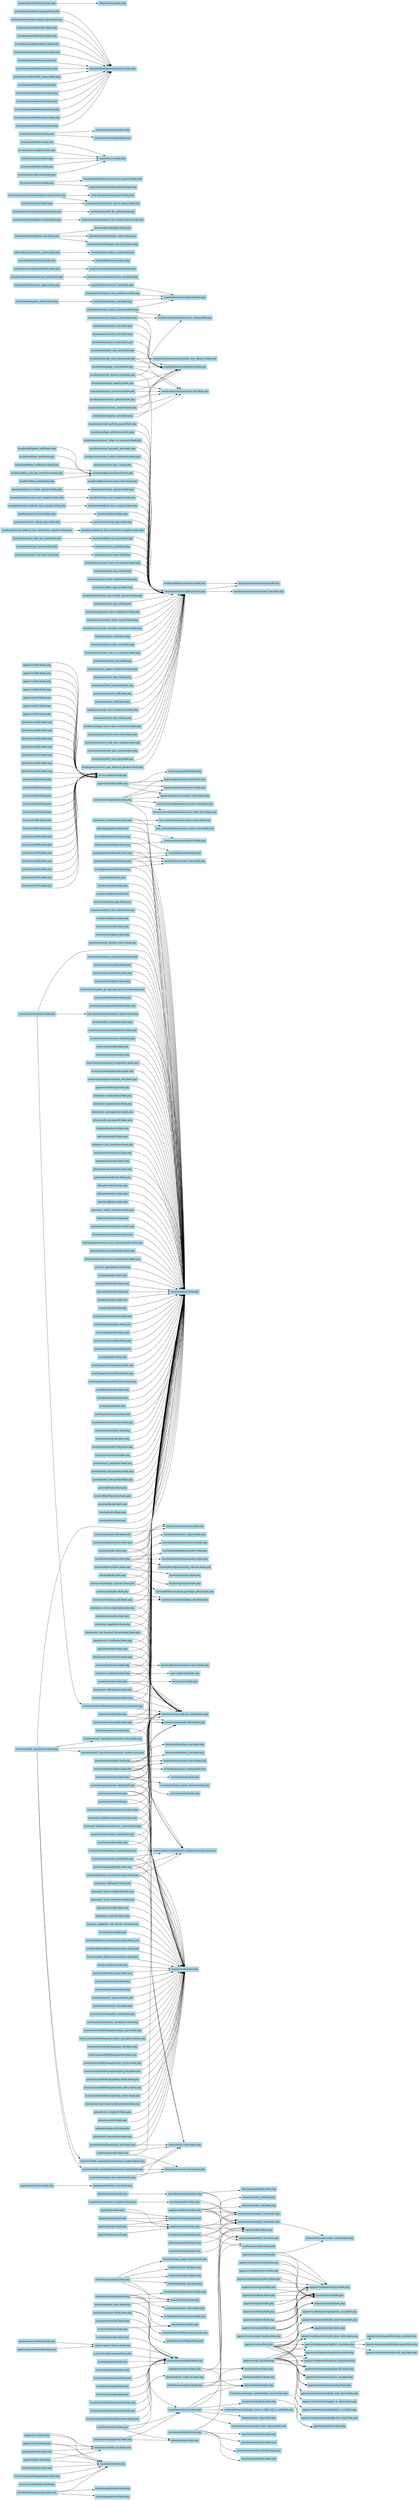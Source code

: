digraph G {
    rankdir=LR;
    node [shape=box, style=filled, color=lightblue];
    "app/auth/bkcode.blade.php" -> "elements/auth/logo_tsa.blade.php";
    "app/auth/bkcode.blade.php" -> "layouts/auth.blade.php";
    "app/auth/g2fa.blade.php" -> "elements/auth/logo_tsa.blade.php";
    "app/auth/g2fa.blade.php" -> "layouts/auth.blade.php";
    "app/auth/forget.blade.php" -> "app/layouts/auth.blade.php";
    "app/auth/forget.blade.php" -> "elements/auth/logo.blade.php";
    "app/auth/signup.blade.php" -> "app/layouts/auth.blade.php";
    "app/auth/tsa.blade.php" -> "elements/auth/logo_tsa.blade.php";
    "app/auth/tsa.blade.php" -> "layouts/auth.blade.php";
    "app/auth/ip.blade.php" -> "app/layouts/auth.blade.php";
    "app/auth/ip.blade.php" -> "elements/auth/logo.blade.php";
    "app/auth/email.blade.php" -> "elements/auth/logo_tsa.blade.php";
    "app/auth/email.blade.php" -> "layouts/auth.blade.php";
    "app/auth/login.blade.php" -> "app/layouts/auth.blade.php";
    "app/auth/login.blade.php" -> "elements/auth/logo.blade.php";
    "app/receptionUrl/block.blade.php" -> "app/receptionUrl/base.blade.php";
    "app/receptionUrl/checkin.blade.php" -> "app/receptionUrl/base.blade.php";
    "app/receptionUrl/base.blade.php" -> "common/layouts/blank.blade.php";
    "app/elements/footer.blade.php" -> "app/elements/footer_isms.blade.php";
    "app/receipt/index.blade.php" -> "app/receipt/element/receipt.blade.php";
    "app/receipt/index.blade.php" -> "app/receipt/element/invoice.blade.php";
    "app/receipt/index.blade.php" -> "app/receipt/element/custom_ticket.blade.php";
    "app/receipt/index.blade.php" -> "common/layouts/pdf.blade.php";
    "app/layouts/auth.blade.php" -> "common/elements/faq_bot.blade.php";
    "app/layouts/auth.blade.php" -> "common/elements/gtm_head.blade.php";
    "app/layouts/auth.blade.php" -> "common/elements/gtm_body.blade.php";
    "app/layouts/auth.blade.php" -> "elements/flash.blade.php";
    "app/layouts/service.blade.php" -> "elements/footer.blade.php";
    "app/layouts/service.blade.php" -> "elements/header.blade.php";
    "app/layouts/service.blade.php" -> "common/elements/faq_bot.blade.php";
    "app/layouts/service.blade.php" -> "elements/flash.blade.php";
    "app/layouts/default.blade.php" -> "common/elements/gtm_head.blade.php";
    "app/layouts/default.blade.php" -> "common/elements/gtm_body.blade.php";
    "app/layouts/default.blade.php" -> "elements/footer_old.blade.php";
    "app/layouts/default.blade.php" -> "elements/flash.blade.php";
    "app/layouts/default.blade.php" -> "elements/header_old.blade.php";
    "app/layouts/default.blade.php" -> "common/elements/faq_bot.blade.php";
    "app/errors/404.blade.php" -> "errors::minimal.blade.php";
    "app/errors/500.blade.php" -> "errors::minimal.blade.php";
    "app/errors/403.blade.php" -> "errors::minimal.blade.php";
    "app/errors/429.blade.php" -> "errors::minimal.blade.php";
    "app/errors/419.blade.php" -> "errors::minimal.blade.php";
    "app/errors/401.blade.php" -> "errors::minimal.blade.php";
    "app/errors/503.blade.php" -> "errors::minimal.blade.php";
    "app/service/company.blade.php" -> "app/service/elements/style.blade.php";
    "app/service/company.blade.php" -> "layouts/service.blade.php";
    "app/service/top.blade.php" -> "app/service/elements/top/first_view.blade.php";
    "app/service/top.blade.php" -> "app/service/elements/top/function.blade.php";
    "app/service/top.blade.php" -> "app/service/elements/btn/btn_band_blue.blade.php";
    "app/service/top.blade.php" -> "app/service/elements/top/case_study.blade.php";
    "app/service/top.blade.php" -> "app/service/elements/top/logo_list.blade.php";
    "app/service/top.blade.php" -> "app/service/elements/top/can_do.blade.php";
    "app/service/top.blade.php" -> "app/service/elements/top/faq.blade.php";
    "app/service/top.blade.php" -> "app/service/video.blade.php";
    "app/service/top.blade.php" -> "app/service/elements/btn/btn_band_white.blade.php";
    "app/service/top.blade.php" -> "app/service/elements/top/industry_case.blade.php";
    "app/service/top.blade.php" -> "layouts/service.blade.php";
    "app/service/lp_top.blade.php" -> "app/service/elements/top/first_view.blade.php";
    "app/service/lp_top.blade.php" -> "app/service/elements/top/function.blade.php";
    "app/service/lp_top.blade.php" -> "app/service/elements/top/lp/e_ve_detail.blade.php";
    "app/service/lp_top.blade.php" -> "app/service/elements/top/case_study.blade.php";
    "app/service/lp_top.blade.php" -> "app/service/elements/top/lp/about_e_ve.blade.php";
    "app/service/lp_top.blade.php" -> "app/service/elements/top/logo_list.blade.php";
    "app/service/lp_top.blade.php" -> "app/service/elements/top/can_do.blade.php";
    "app/service/lp_top.blade.php" -> "app/service/elements/top/faq.blade.php";
    "app/service/lp_top.blade.php" -> "app/service/video.blade.php";
    "app/service/lp_top.blade.php" -> "app/service/elements/top/lp/lpb_free_trial.blade.php";
    "app/service/lp_top.blade.php" -> "app/service/elements/top/lp/lp_style_sheet.blade.php";
    "app/service/lp_top.blade.php" -> "app/service/elements/btn/btn_band_white.blade.php";
    "app/service/lp_top.blade.php" -> "layouts/service.blade.php";
    "app/service/about.blade.php" -> "app/service/elements/style.blade.php";
    "app/service/about.blade.php" -> "layouts/service.blade.php";
    "app/service/about.blade.php" -> "elements/security.blade.php";
    "app/service/security.blade.php" -> "app/service/elements/style.blade.php";
    "app/service/security.blade.php" -> "layouts/service.blade.php";
    "app/service/security.blade.php" -> "elements/security.blade.php";
    "app/service/privacy.blade.php" -> "app/service/elements/style.blade.php";
    "app/service/privacy.blade.php" -> "layouts/service.blade.php";
    "app/service/privacy.blade.php" -> "common/elements/cookie_consent.blade.php";
    "app/service/document_thanks.blade.php" -> "layouts/service.blade.php";
    "app/service/tokutei.blade.php" -> "app/service/elements/style.blade.php";
    "app/service/tokutei.blade.php" -> "layouts/service.blade.php";
    "app/service/sitemap.blade.php" -> "layouts/default.blade.php";
    "app/service/price.blade.php" -> "app/service/elements/style.blade.php";
    "app/service/price.blade.php" -> "layouts/service.blade.php";
    "app/service/terms.blade.php" -> "app/service/elements/style.blade.php";
    "app/service/terms.blade.php" -> "layouts/service.blade.php";
    "app/service/securityPolicy.blade.php" -> "app/service/elements/style.blade.php";
    "app/service/securityPolicy.blade.php" -> "layouts/service.blade.php";
    "app/service/inquiry/index.blade.php" -> "app/service/elements/style.blade.php";
    "app/service/inquiry/index.blade.php" -> "layouts/service.blade.php";
    "app/service/inquiry/complete.blade.php" -> "app/service/elements/style.blade.php";
    "app/service/inquiry/complete.blade.php" -> "layouts/service.blade.php";
    "app/service/elements/top/first_view.blade.php" -> "app/service/elements/form/sign_up.blade.php";
    "app/service/elements/top/first_view.blade.php" -> "app/service/elements/form/document.blade.php";
    "app/service/elements/top/first_view.blade.php" -> "app/service/elements/top/scroll_logo.blade.php";
    "emails/other/event_inquiry_customer.blade.php" -> "emails/other/layouts/default.blade.php";
    "emails/other/event_inquiry_customer.blade.php" -> "emails/common/elements/event_inquiry.blade.php";
    "emails/other/document_user.blade.php" -> "emails/other/layouts/default.blade.php";
    "emails/other/reception_rep_notification.blade.php" -> "emails/other/layouts/default.blade.php";
    "emails/other/inquiry_user.blade.php" -> "emails/other/layouts/default.blade.php";
    "emails/admin/update_card.blade.php" -> "emails/admin/elements/user_info.blade.php";
    "emails/admin/update_card.blade.php" -> "emails/admin/layouts/default.blade.php";
    "emails/admin/user_change_payment.blade.php" -> "emails/user/change_payment.blade.php";
    "emails/admin/only_send_admin.blade.php" -> "emails/admin/elements/operation_user_{$type}.blade.php";
    "emails/admin/only_send_admin.blade.php" -> "emails/admin/elements/user_info.blade.php";
    "emails/admin/only_send_admin.blade.php" -> "emails/admin/layouts/default.blade.php";
    "emails/admin/user_sms_mail_complete.blade.php" -> "emails/user/sms_mail_complete.blade.php";
    "emails/admin/user_delivery_line_complete.blade.php" -> "emails/user/delivery_line_complete.blade.php";
    "emails/admin/user_leave.blade.php" -> "emails/user/leave.blade.php";
    "emails/admin/user_change_plan.blade.php" -> "emails/user/change_plan.blade.php";
    "emails/admin/delete_user.blade.php" -> "emails/admin/layouts/default.blade.php";
    "emails/admin/restart_plan.blade.php" -> "emails/admin/layouts/default.blade.php";
    "emails/admin/user_delivery_line_reservation_complete.blade.php" -> "emails/user/delivery_line_reservation_complete.blade.php";
    "emails/admin/event_inquiry_admin.blade.php" -> "emails/common/elements/event_inquiry.blade.php";
    "emails/admin/event_inquiry_admin.blade.php" -> "emails/admin/layouts/default.blade.php";
    "emails/admin/document_admin.blade.php" -> "emails/other/document_user.blade.php";
    "emails/admin/page_created.blade.php" -> "emails/admin/elements/user_info.blade.php";
    "emails/admin/page_created.blade.php" -> "emails/admin/layouts/default.blade.php";
    "emails/admin/user_add_sms_point.blade.php" -> "emails/user/add_sms_point.blade.php";
    "emails/admin/event_create.blade.php" -> "emails/admin/layouts/default.blade.php";
    "emails/admin/page_updated.blade.php" -> "emails/admin/elements/user_info.blade.php";
    "emails/admin/page_updated.blade.php" -> "emails/admin/layouts/default.blade.php";
    "emails/admin/user_created.blade.php" -> "emails/user/new_user.blade.php";
    "emails/admin/start_stop_plan.blade.php" -> "emails/admin/layouts/default.blade.php";
    "emails/admin/user_start_plan.blade.php" -> "emails/user/start_plan.blade.php";
    "emails/admin/user_conversion.blade.php" -> "emails/admin/elements/user_info.blade.php";
    "emails/admin/user_conversion.blade.php" -> "emails/admin/layouts/default.blade.php";
    "emails/admin/account_updated.blade.php" -> "emails/admin/elements/user_info.blade.php";
    "emails/admin/account_updated.blade.php" -> "emails/admin/layouts/default.blade.php";
    "emails/admin/conversion_created.blade.php" -> "emails/admin/elements/user_info.blade.php";
    "emails/admin/conversion_created.blade.php" -> "emails/admin/layouts/default.blade.php";
    "emails/admin/inquiry_admin.blade.php" -> "emails/other/inquiry_user.blade.php";
    "emails/user/delivery_line_reservation_complete.blade.php" -> "emails/user/layouts/default.blade.php";
    "emails/user/customer_gmo_uncompleted.blade.php" -> "emails/user/layouts/default.blade.php";
    "emails/user/trial_step_4.blade.php" -> "emails/user/layouts/default.blade.php";
    "emails/user/auto_entry_notification.blade.php" -> "emails/user/layouts/default.blade.php";
    "emails/user/allow_login_ip.blade.php" -> "emails/user/layouts/default.blade.php";
    "emails/user/add_sms_point.blade.php" -> "emails/user/layouts/default.blade.php";
    "emails/user/new_user.blade.php" -> "emails/user/layouts/default.blade.php";
    "emails/user/customer_gmo_instant_payment.blade.php" -> "emails/user/layouts/default.blade.php";
    "emails/user/start_plan.blade.php" -> "emails/user/layouts/default.blade.php";
    "emails/user/trial_step_2.blade.php" -> "emails/user/layouts/default.blade.php";
    "emails/user/payment_error_notification.blade.php" -> "emails/user/layouts/default.blade.php";
    "emails/user/change_plan.blade.php" -> "emails/user/layouts/default.blade.php";
    "emails/user/customer_stripe_expired.blade.php" -> "emails/user/layouts/default.blade.php";
    "emails/user/customer_canceled_notification.blade.php" -> "emails/user/layouts/default.blade.php";
    "emails/user/tsa_email.blade.php" -> "emails/user/layouts/default.blade.php";
    "emails/user/event_entry_core.blade.php" -> "emails/user/layouts/default.blade.php";
    "emails/user/customer_gmo_cvs_payment.blade.php" -> "emails/user/layouts/default.blade.php";
    "emails/user/restart_plan.blade.php" -> "emails/user/layouts/default.blade.php";
    "emails/user/change_payment.blade.php" -> "emails/user/layouts/default.blade.php";
    "emails/user/tsa_update_notification.blade.php" -> "emails/user/layouts/default.blade.php";
    "emails/user/delivery_line_complete.blade.php" -> "emails/user/layouts/default.blade.php";
    "emails/user/trial_step_5.blade.php" -> "emails/user/layouts/default.blade.php";
    "emails/user/reset_password.blade.php" -> "emails/user/layouts/default.blade.php";
    "emails/user/leave.blade.php" -> "emails/user/layouts/default.blade.php";
    "emails/user/update_staff.blade.php" -> "emails/user/layouts/default.blade.php";
    "emails/user/new_staff.blade.php" -> "emails/user/layouts/default.blade.php";
    "emails/user/stripe_error_notification.blade.php" -> "emails/user/layouts/default.blade.php";
    "emails/user/trial_step_3.blade.php" -> "emails/user/layouts/default.blade.php";
    "emails/user/sms_mail_complete.blade.php" -> "emails/user/layouts/default.blade.php";
    "emails/user/page_access_limit_notification.blade.php" -> "emails/user/layouts/default.blade.php";
    "emails/user/password_reset_notice.blade.php" -> "emails/user/layouts/default.blade.php";
    "emails/user/reserve_bulk_mail_complete.blade.php" -> "emails/user/layouts/default.blade.php";
    "emails/user/customer_gmo_expired.blade.php" -> "emails/user/layouts/default.blade.php";
    "emails/user/start_stop_plan.blade.php" -> "emails/user/layouts/default.blade.php";
    "emails/user/customer_gmo_deferred_payment.blade.php" -> "emails/user/layouts/default.blade.php";
    "emails/user/create_pdf_document.blade.php" -> "emails/user/layouts/default.blade.php";
    "emails/user/event_inquiry_user.blade.php" -> "emails/common/elements/event_inquiry.blade.php";
    "emails/user/event_inquiry_user.blade.php" -> "emails/user/layouts/default.blade.php";
    "emails/user/login_notification.blade.php" -> "emails/user/layouts/default.blade.php";
    "emails/user/customer_stripe_cvs_payment.blade.php" -> "emails/user/layouts/default.blade.php";
    "emails/user/start_payment_plan.blade.php" -> "emails/user/layouts/default.blade.php";
    "emails/user/customer_edited_notification.blade.php" -> "emails/user/layouts/default.blade.php";
    "emails/user/trial_step_1.blade.php" -> "emails/user/layouts/default.blade.php";
    "emails/user/layouts/default.blade.php" -> "emails/user/elements/footer.blade.php";
    "emails/user/layouts/default.blade.php" -> "emails/common/elements/send_only.blade.php";
    "emails/common/elements/event_entry.blade.php" -> "emails/common/elements/event_info.blade.php";
    "emails/staff/tsa_g2fa_key_notification.blade.php" -> "emails/staff/layouts/default.blade.php";
    "emails/staff/tsa_email.blade.php" -> "emails/staff/layouts/default.blade.php";
    "emails/staff/update_staff.blade.php" -> "emails/staff/layouts/default.blade.php";
    "emails/staff/new_staff.blade.php" -> "emails/staff/layouts/default.blade.php";
    "emails/staff/password_reset_notice.blade.php" -> "emails/user/layouts/default.blade.php";
    "emails/staff/login_notification.blade.php" -> "emails/staff/layouts/default.blade.php";
    "emails/staff/elements/footer.blade.php" -> "emails/user/elements/footer.blade.php";
    "emails/staff/layouts/default.blade.php" -> "emails/user/layouts/default.blade.php";
    "emails/customer/layouts/default.blade.php" -> "emails/customer/elements/footer.blade.php";
    "admin/ckfinder/browser.blade.php" -> "admin/ckfinder/setup.blade.php";
    "admin/auth/login.blade.php" -> "layouts/auth.blade.php";
    "admin/mst_inquiry/index.blade.php" -> "layouts/default.blade.php";
    "admin/mst_inquiry/input.blade.php" -> "layouts/default.blade.php";
    "admin/send_mail_bounced_history/index.blade.php" -> "layouts/default.blade.php";
    "admin/send_mail_bounced_history/index.blade.php" -> "common/elements/iframe_modal.blade.php";
    "admin/send_mail_bounced_history/show.blade.php" -> "layouts/modal.blade.php";
    "admin/send_message/index.blade.php" -> "layouts/default.blade.php";
    "admin/send_message/edit.blade.php" -> "layouts/default.blade.php";
    "admin/payjp/index.blade.php" -> "layouts/default.blade.php";
    "admin/payjp/index.blade.php" -> "common/elements/clipboard.blade.php";
    "admin/admin/index.blade.php" -> "layouts/default.blade.php";
    "admin/admin/edit.blade.php" -> "layouts/default.blade.php";
    "admin/mst_func_plan/index.blade.php" -> "layouts/default.blade.php";
    "admin/event_script/index.blade.php" -> "layouts/default.blade.php";
    "admin/event_script/index.blade.php" -> "common/elements/iframe_modal.blade.php";
    "admin/event_script/edit.blade.php" -> "layouts/modal.blade.php";
    "admin/user/index.blade.php" -> "layouts/default.blade.php";
    "admin/user/index.blade.php" -> "common/elements/iframe_modal.blade.php";
    "admin/user/edit.blade.php" -> "layouts/modal.blade.php";
    "admin/user/introduction.blade.php" -> "layouts/default.blade.php";
    "admin/user/show.blade.php" -> "admin/layouts/modal.blade.php";
    "admin/user/plan-edit.blade.php" -> "layouts/modal.blade.php";
    "admin/kintone/index.blade.php" -> "layouts/default.blade.php";
    "admin/task_history/index.blade.php" -> "layouts/default.blade.php";
    "admin/new_custom/index.blade.php" -> "layouts/default.blade.php";
    "admin/new_custom/index.blade.php" -> "new_custom/elements/custom_memo.blade.php";
    "admin/new_custom/index.blade.php" -> "new_custom/elements/custom_memo_store.blade.php";
    "admin/dashboard/index.blade.php" -> "layouts/default.blade.php";
    "admin/elements/confirm_modal.blade.php" -> "user/elements/confirm_modal.blade.php";
    "admin/send_history/index.blade.php" -> "layouts/default.blade.php";
    "admin/send_history/index.blade.php" -> "common/elements/iframe_modal.blade.php";
    "admin/send_history/show.blade.php" -> "layouts/modal.blade.php";
    "admin/user_billing/index.blade.php" -> "layouts/default.blade.php";
    "admin/user_billing/index.blade.php" -> "common/elements/iframe_modal.blade.php";
    "admin/user_billing/edit.blade.php" -> "layouts/modal.blade.php";
    "admin/news/form.blade.php" -> "layouts/default.blade.php";
    "admin/news/index.blade.php" -> "layouts/default.blade.php";
    "admin/layouts/auth.blade.php" -> "elements/flash.blade.php";
    "admin/layouts/modal.blade.php" -> "common/elements/gtm_head.blade.php";
    "admin/layouts/modal.blade.php" -> "common/elements/gtm_body.blade.php";
    "admin/layouts/modal.blade.php" -> "admin/elements/flash.blade.php";
    "admin/layouts/default.blade.php" -> "elements/footer.blade.php";
    "admin/layouts/default.blade.php" -> "elements/header.blade.php";
    "admin/layouts/default.blade.php" -> "elements/flash.blade.php";
    "admin/layouts/default.blade.php" -> "elements/sidebar2.blade.php";
    "admin/staff/index.blade.php" -> "layouts/default.blade.php";
    "admin/mst_admin_role/index.blade.php" -> "layouts/default.blade.php";
    "admin/errors/404.blade.php" -> "errors::minimal.blade.php";
    "admin/errors/500.blade.php" -> "errors::minimal.blade.php";
    "admin/errors/403.blade.php" -> "errors::minimal.blade.php";
    "admin/errors/429.blade.php" -> "errors::minimal.blade.php";
    "admin/errors/419.blade.php" -> "errors::minimal.blade.php";
    "admin/errors/401.blade.php" -> "errors::minimal.blade.php";
    "admin/errors/503.blade.php" -> "errors::minimal.blade.php";
    "admin/mst_event_script/index.blade.php" -> "layouts/default.blade.php";
    "admin/mst_event_script/index.blade.php" -> "common/elements/iframe_modal.blade.php";
    "admin/mst_event_script/edit.blade.php" -> "layouts/modal.blade.php";
    "admin/mst_event_script/show.blade.php" -> "layouts/modal.blade.php";
    "admin/custom/index.blade.php" -> "layouts/default.blade.php";
    "admin/custom/index.blade.php" -> "common/elements/iframe_modal.blade.php";
    "admin/custom/edit.blade.php" -> "layouts/modal.blade.php";
    "admin/event/index.blade.php" -> "layouts/default.blade.php";
    "admin/site_map/index.blade.php" -> "layouts/default.blade.php";
    "admin/site_map/index.blade.php" -> "common/elements/iframe_modal.blade.php";
    "admin/site_map/edit.blade.php" -> "layouts/modal.blade.php";
    "admin/customer/index.blade.php" -> "layouts/default.blade.php";
    "admin/customer/index.blade.php" -> "common/elements/clipboard.blade.php";
    "admin/analytics/annual/index.blade.php" -> "layouts/default.blade.php";
    "admin/analytics/user/index.blade.php" -> "layouts/default.blade.php";
    "admin/analytics/count_event_customer/index.blade.php" -> "layouts/default.blade.php";
    "admin/analytics/monthly/index.blade.php" -> "layouts/default.blade.php";
    "admin/analytics/document_request/index.blade.php" -> "layouts/default.blade.php";
    "user/csv_upload/index.blade.php" -> "layouts/default.blade.php";
    "user/page/index.blade.php" -> "layouts/default.blade.php";
    "user/page/template/edit.blade.php" -> "layouts/default.blade.php";
    "user/page/template/edit.blade.php" -> "event/elements/footer_logo.blade.php";
    "user/page/template/edit.blade.php" -> "user/ckfinder/setup.blade.php";
    "user/page/custom/edit.blade.php" -> "layouts/default.blade.php";
    "user/page/custom/edit.blade.php" -> "event/elements/footer_logo.blade.php";
    "user/page/custom/tm/edit.blade.php" -> "layouts/default.blade.php";
    "user/page/custom/tm/edit.blade.php" -> "event/elements/footer_logo.blade.php";
    "user/page/custom/tm/edit.blade.php" -> "user/ckfinder/setup.blade.php";
    "user/whitelist/index.blade.php" -> "layouts/default.blade.php";
    "user/whitelist/edit.blade.php" -> "layouts/default.blade.php";
    "user/tag_config/edit_web_checkin_url.blade.php" -> "layouts/modal.blade.php";
    "user/booth/index.blade.php" -> "layouts/default.blade.php";
    "user/booth/edit.blade.php" -> "layouts/default.blade.php";
    "user/ckfinder/browser.blade.php" -> "user/ckfinder/setup.blade.php";
    "user/sms/index.blade.php" -> "layouts/default.blade.php";
    "user/sms/index.blade.php" -> "common/elements/iframe_modal.blade.php";
    "user/sms/index.blade.php" -> "sms/elements/search_inputs.blade.php";
    "user/sms/confirm.blade.php" -> "common/elements/iframe_modal.blade.php";
    "user/sms/confirm.blade.php" -> "layouts/modal.blade.php";
    "user/sms/create.blade.php" -> "common/elements/iframe_modal.blade.php";
    "user/sms/create.blade.php" -> "elements/api_token.blade.php";
    "user/sms/create.blade.php" -> "user/sms/elements/form.blade.php";
    "user/sms/create.blade.php" -> "layouts/modal.blade.php";
    "user/sms/show.blade.php" -> "layouts/modal.blade.php";
    "user/sms/result.blade.php" -> "common/elements/iframe_modal.blade.php";
    "user/sms/result.blade.php" -> "layouts/modal.blade.php";
    "user/sms/template/index.blade.php" -> "layouts/default.blade.php";
    "user/sms/template/edit.blade.php" -> "layouts/default.blade.php";
    "user/sms/template/edit.blade.php" -> "user/sms/elements/form.blade.php";
    "user/sms/template/create.blade.php" -> "layouts/default.blade.php";
    "user/sms/template/create.blade.php" -> "user/sms/elements/form.blade.php";
    "user/mail/delivery_reservation/confirm.blade.php" -> "layouts/modal.blade.php";
    "user/mail/delivery_reservation/create.blade.php" -> "common/elements/help/mail_template/message.blade.php";
    "user/mail/delivery_reservation/create.blade.php" -> "common/elements/iframe_modal.blade.php";
    "user/mail/delivery_reservation/create.blade.php" -> "elements/api_token.blade.php";
    "user/mail/delivery_reservation/create.blade.php" -> "layouts/modal.blade.php";
    "user/introduction/index.blade.php" -> "layouts/default.blade.php";
    "user/template/index.blade.php" -> "layouts/default.blade.php";
    "user/template/edit.blade.php" -> "elements/send_test_button.blade.php";
    "user/template/edit.blade.php" -> "layouts/default.blade.php";
    "user/template/edit.blade.php" -> "elements/api_token.blade.php";
    "user/task_history/index.blade.php" -> "layouts/default.blade.php";
    "user/task_history/index.blade.php" -> "task_history/elements/search_inputs.blade.php";
    "user/task_history/index.blade.php" -> "user/task_history/elements/task_history_type.blade.php";
    "user/task_history/elements/task_history_type.blade.php" -> "common/elements/iframe_modal.blade.php";
    "user/dashboard/index.blade.php" -> "layouts/default.blade.php";
    "user/dashboard/index.blade.php" -> "user/dashboard/elements/notice.blade.php";
    "user/dashboard/index.blade.php" -> "user/dashboard/elements/tg_calendar.blade.php";
    "user/dashboard/index.blade.php" -> "user/dashboard/elements/news.blade.php";
    "user/dashboard/index.blade.php" -> "user/dashboard/elements/alert.blade.php";
    "user/elements/send_test_button.blade.php" -> "elements/send_test_button.blade.php";
    "user/elements/send_test_button.blade.php" -> "elements/api_token.blade.php";
    "user/elements/form/form_area.blade.php" -> "elements/form/field/list.blade.php";
    "user/elements/form/form_area.blade.php" -> "elements/form/field/input_submit.blade.php";
    "user/elements/form/form_area.blade.php" -> "elements/form/field/input_bot_check.blade.php";
    "user/elements/form/option_modal.blade.php" -> "common/elements/js/enter_key_invalid_submit.blade.php";
    "user/elements/customer/form/edit.blade.php" -> "user/elements/edit_file_upload.blade.php";
    "user/send_history/index.blade.php" -> "layouts/default.blade.php";
    "user/send_history/show.blade.php" -> "layouts/default.blade.php";
    "user/send_history/elements/search_inputs.blade.php" -> "send_history/elements/inputs.blade.php";
    "user/send_history/elements/search_inputs.blade.php" -> "common/elements/detail_search_button.blade.php";
    "user/logo/index.blade.php" -> "layouts/default.blade.php";
    "user/layouts/line.blade.php" -> "common/elements/gtm_head.blade.php";
    "user/layouts/line.blade.php" -> "common/elements/gtm_body.blade.php";
    "user/layouts/modal.blade.php" -> "common/elements/gtm_head.blade.php";
    "user/layouts/modal.blade.php" -> "common/elements/gtm_body.blade.php";
    "user/layouts/modal.blade.php" -> "user/elements/flash.blade.php";
    "user/layouts/default.blade.php" -> "user/elements/header.blade.php";
    "user/layouts/default.blade.php" -> "user/elements/footer.blade.php";
    "user/layouts/default.blade.php" -> "user/elements/sidebar.blade.php";
    "user/layouts/default.blade.php" -> "user/elements/content_header.blade.php";
    "user/layouts/default.blade.php" -> "user/elements/flash.blade.php";
    "user/layouts/default.blade.php" -> "common/elements/faq_bot.blade.php";
    "user/changePassword/index.blade.php" -> "layouts/default.blade.php";
    "user/changePassword/finish.blade.php" -> "layouts/default.blade.php";
    "user/changePassword/staff_index.blade.php" -> "layouts/default.blade.php";
    "user/blacklist/index.blade.php" -> "layouts/default.blade.php";
    "user/blacklist/edit.blade.php" -> "layouts/default.blade.php";
    "user/line/edit.blade.php" -> "layouts/default.blade.php";
    "user/line/history/index.blade.php" -> "line/history/result.blade.php";
    "user/line/history/index.blade.php" -> "layouts/default.blade.php";
    "user/line/history/index.blade.php" -> "line/history/search.blade.php";
    "user/line/history/show.blade.php" -> "layouts/default.blade.php";
    "user/line/deliveryList/index.blade.php" -> "layouts/default.blade.php";
    "user/line/deliveryReservation/confirm.blade.php" -> "layouts/modal.blade.php";
    "user/line/deliveryReservation/create.blade.php" -> "common/elements/iframe_modal.blade.php";
    "user/line/deliveryReservation/create.blade.php" -> "layouts/modal.blade.php";
    "user/download/index.blade.php" -> "layouts/default.blade.php";
    "user/download/index.blade.php" -> "common/elements/iframe_modal.blade.php";
    "user/download/index.blade.php" -> "download/elements/search_inputs.blade.php";
    "user/download/downloader_info.blade.php" -> "elements/api_token.blade.php";
    "user/download/downloader_info.blade.php" -> "layouts/modal.blade.php";
    "user/conversion/index.blade.php" -> "layouts/default.blade.php";
    "user/conversion/edit.blade.php" -> "layouts/default.blade.php";
    "user/conversion/editConfig.blade.php" -> "layouts/default.blade.php";
    "user/conversion/show.blade.php" -> "layouts/default.blade.php";
    "user/common_config/edit.blade.php" -> "layouts/default.blade.php";
    "user/whitelist_domain/index.blade.php" -> "layouts/default.blade.php";
    "user/whitelist_domain/edit.blade.php" -> "layouts/default.blade.php";
    "user/staff/index.blade.php" -> "layouts/default.blade.php";
    "user/staff/editKameiten.blade.php" -> "layouts/default.blade.php";
    "user/staff/edit.blade.php" -> "layouts/default.blade.php";
    "user/staff/edit.blade.php" -> "user/staff/elements/event_privileges_detail.blade.php";
    "user/tsa/bkcode.blade.php" -> "layouts/default.blade.php";
    "user/tsa/index.blade.php" -> "layouts/default.blade.php";
    "user/tsa/finish.blade.php" -> "layouts/default.blade.php";
    "user/tsa/g2fa.blade.php" -> "layouts/default.blade.php";
    "user/errors/404.blade.php" -> "errors::minimal.blade.php";
    "user/errors/500.blade.php" -> "errors::minimal.blade.php";
    "user/errors/403.blade.php" -> "errors::minimal.blade.php";
    "user/errors/429.blade.php" -> "errors::minimal.blade.php";
    "user/errors/419.blade.php" -> "errors::minimal.blade.php";
    "user/errors/401.blade.php" -> "errors::minimal.blade.php";
    "user/errors/503.blade.php" -> "errors::minimal.blade.php";
    "user/account/index.blade.php" -> "layouts/default.blade.php";
    "user/account/index.blade.php" -> "user/account/elements/plan_info.blade.php";
    "user/account/sms.blade.php" -> "layouts/default.blade.php";
    "user/account/finish.blade.php" -> "layouts/default.blade.php";
    "user/account/start_plan.blade.php" -> "layouts/default.blade.php";
    "user/account/change_plan.blade.php" -> "layouts/default.blade.php";
    "user/account/change_plan.blade.php" -> "user/account/elements/plan_info.blade.php";
    "user/account/start_plan_finish.blade.php" -> "layouts/default.blade.php";
    "user/account/change_payment.blade.php" -> "layouts/default.blade.php";
    "user/account/change_payment.blade.php" -> "user/account/elements/plan_info.blade.php";
    "user/account/leave_finish.blade.php" -> "common/layouts/blank.blade.php";
    "user/account/leave_finish.blade.php" -> "app/elements/auth/logo.blade.php";
    "user/account/leave.blade.php" -> "layouts/default.blade.php";
    "user/account/credit.blade.php" -> "layouts/default.blade.php";
    "user/send_mail/index.blade.php" -> "send_mail/result.blade.php";
    "user/send_mail/index.blade.php" -> "layouts/default.blade.php";
    "user/send_mail/index.blade.php" -> "common/elements/iframe_modal.blade.php";
    "user/send_mail/elements/send_list.blade.php" -> "common/elements/iframe_modal.blade.php";
    "user/send_mail/elements/send_list.blade.php" -> "layouts/modal.blade.php";
    "user/send_mail/elements/delivery_content.blade.php" -> "common/elements/iframe_modal.blade.php";
    "user/send_mail/elements/delivery_content.blade.php" -> "layouts/modal.blade.php";
    "user/customer_deleted_history/index.blade.php" -> "layouts/modal.blade.php";
    "user/custom/tg/calendar.blade.php" -> "common/layouts/blank.blade.php";
    "user/event/index.blade.php" -> "layouts/default.blade.php";
    "user/event/index.blade.php" -> "event/search.blade.php";
    "user/event/index.blade.php" -> "common/elements/iframe_modal.blade.php";
    "user/event/complete.blade.php" -> "layouts/default.blade.php";
    "user/event/edit.blade.php" -> "layouts/default.blade.php";
    "user/event/edit.blade.php" -> "common/elements/iframe_modal.blade.php";
    "user/event/edit.blade.php" -> "elements/menu/edit_footer.blade.php";
    "user/event/search.blade.php" -> "common/elements/detail_search_button.blade.php";
    "user/event/share.blade.php" -> "layouts/modal.blade.php";
    "user/event/payment.blade.php" -> "common/elements/help/mail_template/message.blade.php";
    "user/event/payment.blade.php" -> "layouts/default.blade.php";
    "user/event/count_checkin_tickets.blade.php" -> "layouts/default.blade.php";
    "user/event/form/index.blade.php" -> "layouts/default.blade.php";
    "user/event/form/index.blade.php" -> "elements/menu/create_footer.blade.php";
    "user/event/form/index.blade.php" -> "elements/form/drug_area.blade.php";
    "user/event/form/index.blade.php" -> "elements/form/form_area.blade.php";
    "user/event/form/index.blade.php" -> "elements/menu/edit_footer.blade.php";
    "user/event/customer_analysis/show.blade.php" -> "layouts/default.blade.php";
    "user/event/access/index.blade.php" -> "layouts/default.blade.php";
    "user/event/edit_cancel/index.blade.php" -> "layouts/default.blade.php";
    "user/event/edit_cancel/index.blade.php" -> "user/event/edit_cancel/elements/cancel_complete.blade.php";
    "user/event/edit_cancel/index.blade.php" -> "common/elements/iframe_modal.blade.php";
    "user/event/edit_cancel/index.blade.php" -> "user/event/edit_cancel/elements/cancel_email.blade.php";
    "user/event/edit_cancel/index.blade.php" -> "user/event/edit_cancel/elements/edit_footer.blade.php";
    "user/event/edit_cancel/index.blade.php" -> "user/event/edit_cancel/elements/cancel_confirm.blade.php";
    "user/event/edit_cancel/elements/cancel_email.blade.php" -> "elements/send_test_button.blade.php";
    "user/event/edit_cancel/elements/cancel_email.blade.php" -> "elements/api_token.blade.php";
    "user/event/reminder/index.blade.php" -> "layouts/default.blade.php";
    "user/event/reminder/index.blade.php" -> "common/elements/iframe_modal.blade.php";
    "user/event/reminder/index.blade.php" -> "elements/menu/edit_footer.blade.php";
    "user/event/reminder/edit.blade.php" -> "common/elements/help/mail_template/message.blade.php";
    "user/event/reminder/edit.blade.php" -> "common/elements/iframe_modal.blade.php";
    "user/event/reminder/edit.blade.php" -> "elements/api_token.blade.php";
    "user/event/reminder/edit.blade.php" -> "layouts/modal.blade.php";
    "user/event/reception/edit.blade.php" -> "layouts/default.blade.php";
    "user/event/reception/edit.blade.php" -> "common/elements/iframe_modal.blade.php";
    "user/event/reception/edit.blade.php" -> "elements/menu/edit_footer.blade.php";
    "user/event/receipt/index.blade.php" -> "layouts/default.blade.php";
    "user/event/receipt/index.blade.php" -> "app/receipt/element/receipt.blade.php";
    "user/event/receipt/index.blade.php" -> "user/event/receipt/elements/receipt_form.blade.php";
    "user/event/receipt/index.blade.php" -> "app/receipt/element/custom_ticket.blade.php";
    "user/event/receipt/index.blade.php" -> "user/event/receipt/elements/custom_ticket_form.blade.php";
    "user/event/receipt/index.blade.php" -> "app/receipt/element/invoice.blade.php";
    "user/event/receipt/layout.blade.php" -> "layouts/default.blade.php";
    "user/event/receipt/list.blade.php" -> "layouts/default.blade.php";
    "user/event/reception_qr_entering_and_leave/edit.blade.php" -> "layouts/default.blade.php";
    "user/event/ticket/index.blade.php" -> "layouts/default.blade.php";
    "user/event/thanks/index.blade.php" -> "layouts/default.blade.php";
    "user/event/thanks/index.blade.php" -> "elements/menu/create_footer.blade.php";
    "user/event/thanks/index.blade.php" -> "event/thanks/cancel_waiting.blade.php";
    "user/event/thanks/index.blade.php" -> "common/elements/iframe_modal.blade.php";
    "user/event/thanks/index.blade.php" -> "common/elements/help/mail_template/message.blade.php";
    "user/event/thanks/index.blade.php" -> "elements/menu/edit_footer.blade.php";
    "user/event/thanks/cancel_waiting.blade.php" -> "common/elements/help/mail_template/message.blade.php";
    "user/event/receptionDesk/index.blade.php" -> "layouts/default.blade.php";
    "user/event/list_print/index.blade.php" -> "layouts/default.blade.php";
    "user/event/customer/upload/index.blade.php" -> "layouts/default.blade.php";
    "user/event/invoice/invoice_edit.blade.php" -> "layouts/default.blade.php";
    "user/customer/index.blade.php" -> "layouts/default.blade.php";
    "user/customer/index.blade.php" -> "customer/result.blade.php";
    "user/customer/index.blade.php" -> "customer/warning_check_customer.blade.php";
    "user/customer/index.blade.php" -> "common/elements/iframe_modal.blade.php";
    "user/customer/index.blade.php" -> "customer/search.blade.php";
    "user/customer/confirm_email.blade.php" -> "common/elements/iframe_modal.blade.php";
    "user/customer/confirm_email.blade.php" -> "layouts/modal.blade.php";
    "user/customer/create_email.blade.php" -> "common/elements/help/mail_template/message.blade.php";
    "user/customer/create_email.blade.php" -> "common/elements/iframe_modal.blade.php";
    "user/customer/create_email.blade.php" -> "layouts/modal.blade.php";
    "user/customer/edit.blade.php" -> "layouts/default.blade.php";
    "user/customer/edit_memo.blade.php" -> "layouts/modal.blade.php";
    "user/customer/payment_email.blade.php" -> "common/elements/help/mail_template/message.blade.php";
    "user/customer/payment_email.blade.php" -> "common/elements/iframe_modal.blade.php";
    "user/customer/payment_email.blade.php" -> "layouts/modal.blade.php";
    "user/customer/booths.blade.php" -> "layouts/modal.blade.php";
    "user/customer/lottery.blade.php" -> "layouts/modal.blade.php";
    "user/customer/un_payment.blade.php" -> "layouts/modal.blade.php";
    "user/customer/show.blade.php" -> "layouts/default.blade.php";
    "user/customer/create_line.blade.php" -> "layouts/modal.blade.php";
    "user/customer/complete_email.blade.php" -> "layouts/modal.blade.php";
    "user/customer/download_config/index.blade.php" -> "layouts/default.blade.php";
    "user/customer/duplicate_check/store.blade.php" -> "layouts/modal.blade.php";
    "user/customer/display/index.blade.php" -> "layouts/default.blade.php";
    "user/customer/bulkChange/reception_span.blade.php" -> "layouts/modal.blade.php";
    "user/customer/bulkChange/reception_rep_address.blade.php" -> "layouts/modal.blade.php";
    "user/customer/bulkChange/tag_add.blade.php" -> "layouts/modal.blade.php";
    "user/customer/bulkChange/delete.blade.php" -> "layouts/modal.blade.php";
    "user/customer/bulkChange/receipt_invoice.blade.php" -> "layouts/modal.blade.php";
    "user/customer/bulkChange/reception_flag.blade.php" -> "layouts/modal.blade.php";
    "user/customer/bulkChange/tag_delete.blade.php" -> "layouts/modal.blade.php";
    "user/customer/bulkChange/checkin_status.blade.php" -> "layouts/modal.blade.php";
    "user/customer/bulkChange/entry_status.blade.php" -> "layouts/modal.blade.php";
    "user/customer/invoice/invoice_edit.blade.php" -> "layouts/default.blade.php";
    "common/elements/gtm_body.blade.php" -> "common/elements/cookie_consent.blade.php";
    "livewire/user/invoice.blade.php" -> "common/elements/invoice/common_popover.blade.php";
    "livewire/user/invoice.blade.php" -> "common/elements/badge/optional.blade.php";
    "livewire/customer/qr_reader/booths_record.blade.php" -> "app/elements/flash.blade.php";
    "event/page/show.blade.php" -> "common/layouts/blank.blade.php";
    "event/calendar/show.blade.php" -> "common/layouts/blank.blade.php";
    "event/inquiry/index.blade.php" -> "layouts/event.blade.php";
    "event/inquiry/complete.blade.php" -> "layouts/event.blade.php";
    "event/elements/form.blade.php" -> "event/elements/fields/reception.blade.php";
    "event/elements/form.blade.php" -> "event/elements/fields/tickets.blade.php";
    "event/elements/form.blade.php" -> "elements/theme.blade.php";
    "event/elements/form.blade.php" -> "event/elements/bot_check.blade.php";
    "event/elements/form.blade.php" -> "event/elements/companions.blade.php";
    "event/elements/entry.blade.php" -> "elements/entry/main.blade.php";
    "event/elements/entry.blade.php" -> "elements/entry/sidebar.blade.php";
    "event/elements/main.blade.php" -> "elements/reception.blade.php";
    "event/elements/main.blade.php" -> "elements/display_sns.blade.php";
    "event/elements/main.blade.php" -> "elements/admin_apply_header.blade.php";
    "event/elements/main.blade.php" -> "elements/theme.blade.php";
    "event/elements/main.blade.php" -> "elements/scroll_spy.blade.php";
    "event/elements/main.blade.php" -> "elements/form.blade.php";
    "event/elements/flash.blade.php" -> "app/elements/flash.blade.php";
    "event/elements/fields/company.blade.php" -> "elements/fields/parts/annotation.blade.php";
    "event/elements/fields/company_kana.blade.php" -> "elements/fields/parts/annotation.blade.php";
    "event/elements/fields/date.blade.php" -> "elements/fields/parts/annotation.blade.php";
    "event/elements/fields/text.blade.php" -> "elements/fields/parts/annotation.blade.php";
    "event/elements/fields/address.blade.php" -> "elements/fields/parts/annotation.blade.php";
    "event/elements/fields/password.blade.php" -> "elements/fields/parts/annotation.blade.php";
    "event/elements/fields/zip.blade.php" -> "elements/fields/parts/annotation.blade.php";
    "event/elements/fields/email.blade.php" -> "elements/fields/parts/annotation.blade.php";
    "event/elements/fields/file_upload.blade.php" -> "elements/fields/parts/annotation.blade.php";
    "event/elements/fields/tel.blade.php" -> "elements/fields/parts/annotation.blade.php";
    "event/elements/fields/select.blade.php" -> "elements/fields/parts/annotation.blade.php";
    "event/elements/fields/radio.blade.php" -> "elements/fields/parts/annotation.blade.php";
    "event/elements/fields/textarea.blade.php" -> "elements/fields/parts/annotation.blade.php";
    "event/elements/fields/checkbox.blade.php" -> "elements/fields/parts/annotation.blade.php";
    "event/elements/fields/string.blade.php" -> "elements/fields/parts/annotation.blade.php";
    "event/layouts/auth.blade.php" -> "elements/flash.blade.php";
    "event/layouts/event.blade.php" -> "common/elements/gtm_body.blade.php";
    "event/layouts/event.blade.php" -> "common/elements/js/input_limit_regexp.blade.php";
    "event/layouts/event.blade.php" -> "event/elements/flash.blade.php";
    "event/layouts/event.blade.php" -> "common/elements/js/input_convert_width_full_to_half.blade.php";
    "event/layouts/event.blade.php" -> "elements/header.blade.php";
    "event/layouts/event.blade.php" -> "elements/footer_logo.blade.php";
    "event/line/coordination_complete.blade.php" -> "user/layouts/line.blade.php";
    "event/errors/404.blade.php" -> "errors::minimal.blade.php";
    "event/errors/500.blade.php" -> "errors::minimal.blade.php";
    "event/errors/403.blade.php" -> "errors::minimal.blade.php";
    "event/errors/429.blade.php" -> "errors::minimal.blade.php";
    "event/errors/419.blade.php" -> "errors::minimal.blade.php";
    "event/errors/401.blade.php" -> "errors::minimal.blade.php";
    "event/errors/503.blade.php" -> "errors::minimal.blade.php";
    "event/custom/gmoms/lp.blade.php" -> "common/layouts/blank.blade.php";
    "event/custom/nishinippon/login.blade.php" -> "layouts/auth.blade.php";
    "event/custom/ap/lp.blade.php" -> "common/layouts/blank.blade.php";
    "event/custom/tm/lp.blade.php" -> "common/layouts/blank.blade.php";
    "event/custom/tm/login.blade.php" -> "layouts/auth.blade.php";
    "event/custom/tm/calendar/show.blade.php" -> "common/layouts/blank.blade.php";
    "event/custom/hoshino/calendar.blade.php" -> "common/layouts/blank.blade.php";
    "event/event/cancel.blade.php" -> "layouts/event.blade.php";
    "event/event/form.blade.php" -> "elements/form.blade.php";
    "event/event/form.blade.php" -> "event/layouts/event.blade.php";
    "event/event/index.blade.php" -> "elements/start_modal_ie.blade.php";
    "event/event/index.blade.php" -> "event/layouts/event.blade.php";
    "event/event/index.blade.php" -> "elements/main.blade.php";
    "event/event/dont_open.blade.php" -> "elements/theme.blade.php";
    "event/event/dont_open.blade.php" -> "common/layouts/blank.blade.php";
    "event/event/thanks.blade.php" -> "layouts/event.blade.php";
    "event/event/verify-email.blade.php" -> "layouts/event.blade.php";
    "event/event/adminStateConfirm/index.blade.php" -> "common/layouts/blank.blade.php";
    "event/event/mypage/edit.blade.php" -> "event/layouts/event.blade.php";
    "event/event/mypage/edit.blade.php" -> "elements/main.blade.php";
    "event/event/mypage/login.blade.php" -> "event/mypage/header.blade.php";
    "event/event/mypage/login.blade.php" -> "event/mypage/footer.blade.php";
    "event/event/mypage/login.blade.php" -> "layouts/auth.blade.php";
    "customer/qr/checkin.blade.php" -> "common/layouts/blank.blade.php";
    "customer/qr/reader.blade.php" -> "common/layouts/blank.blade.php";
    "vendor/ckfinder/browser.blade.php" -> "ckfinder/setup.blade.php";
}
